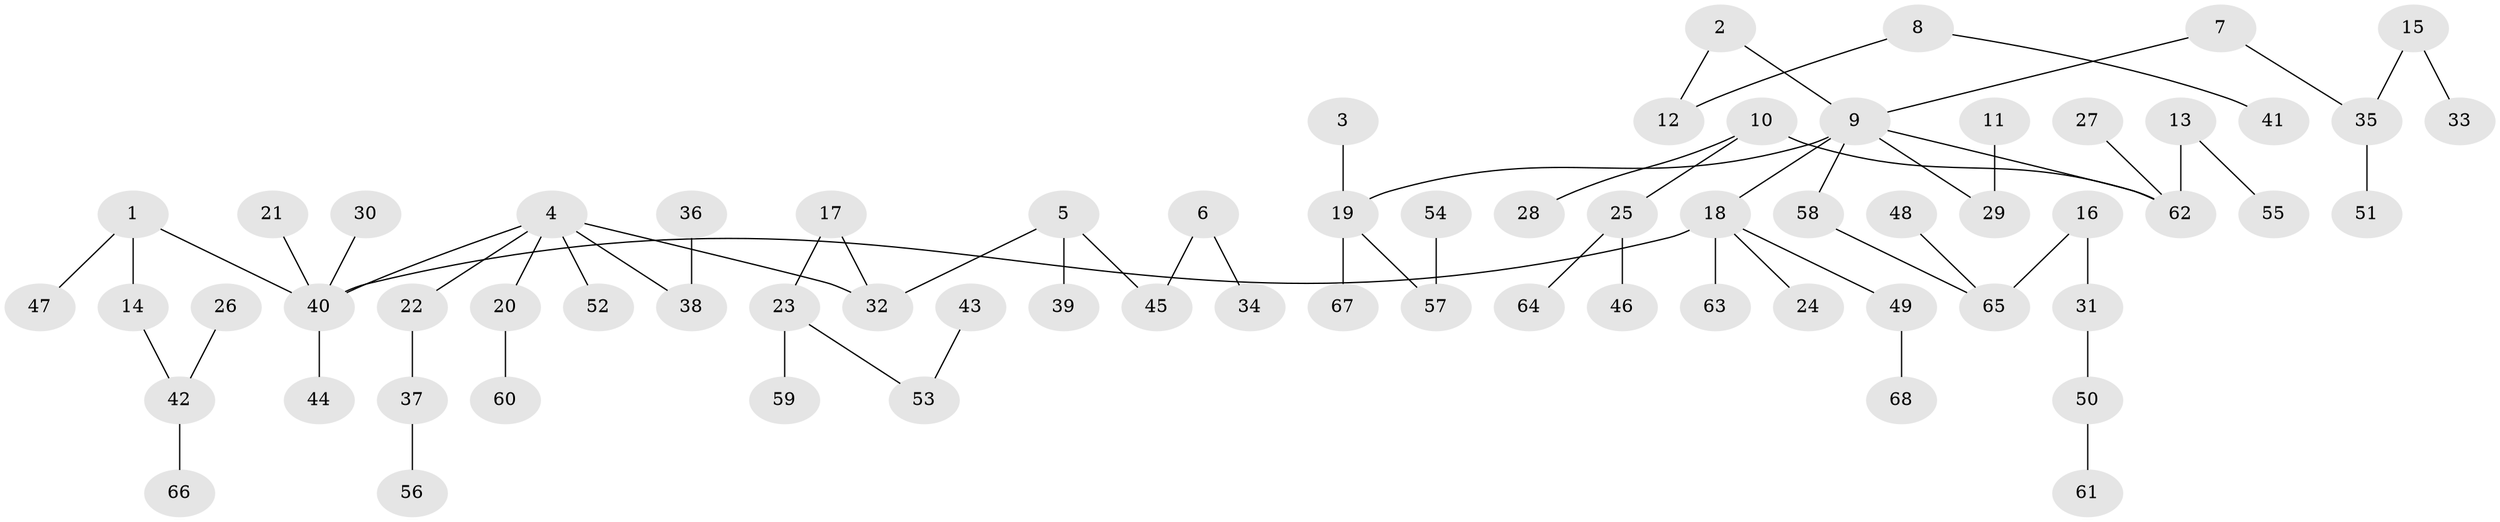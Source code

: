 // original degree distribution, {4: 0.044444444444444446, 1: 0.4740740740740741, 8: 0.007407407407407408, 5: 0.037037037037037035, 2: 0.2740740740740741, 7: 0.007407407407407408, 6: 0.007407407407407408, 3: 0.14814814814814814}
// Generated by graph-tools (version 1.1) at 2025/02/03/09/25 03:02:27]
// undirected, 68 vertices, 67 edges
graph export_dot {
graph [start="1"]
  node [color=gray90,style=filled];
  1;
  2;
  3;
  4;
  5;
  6;
  7;
  8;
  9;
  10;
  11;
  12;
  13;
  14;
  15;
  16;
  17;
  18;
  19;
  20;
  21;
  22;
  23;
  24;
  25;
  26;
  27;
  28;
  29;
  30;
  31;
  32;
  33;
  34;
  35;
  36;
  37;
  38;
  39;
  40;
  41;
  42;
  43;
  44;
  45;
  46;
  47;
  48;
  49;
  50;
  51;
  52;
  53;
  54;
  55;
  56;
  57;
  58;
  59;
  60;
  61;
  62;
  63;
  64;
  65;
  66;
  67;
  68;
  1 -- 14 [weight=1.0];
  1 -- 40 [weight=1.0];
  1 -- 47 [weight=1.0];
  2 -- 9 [weight=1.0];
  2 -- 12 [weight=1.0];
  3 -- 19 [weight=1.0];
  4 -- 20 [weight=1.0];
  4 -- 22 [weight=1.0];
  4 -- 32 [weight=1.0];
  4 -- 38 [weight=1.0];
  4 -- 40 [weight=1.0];
  4 -- 52 [weight=1.0];
  5 -- 32 [weight=1.0];
  5 -- 39 [weight=1.0];
  5 -- 45 [weight=1.0];
  6 -- 34 [weight=1.0];
  6 -- 45 [weight=1.0];
  7 -- 9 [weight=1.0];
  7 -- 35 [weight=1.0];
  8 -- 12 [weight=1.0];
  8 -- 41 [weight=1.0];
  9 -- 18 [weight=1.0];
  9 -- 19 [weight=1.0];
  9 -- 29 [weight=1.0];
  9 -- 58 [weight=1.0];
  9 -- 62 [weight=1.0];
  10 -- 25 [weight=1.0];
  10 -- 28 [weight=1.0];
  10 -- 62 [weight=1.0];
  11 -- 29 [weight=1.0];
  13 -- 55 [weight=1.0];
  13 -- 62 [weight=1.0];
  14 -- 42 [weight=1.0];
  15 -- 33 [weight=1.0];
  15 -- 35 [weight=1.0];
  16 -- 31 [weight=1.0];
  16 -- 65 [weight=1.0];
  17 -- 23 [weight=1.0];
  17 -- 32 [weight=1.0];
  18 -- 24 [weight=1.0];
  18 -- 40 [weight=1.0];
  18 -- 49 [weight=1.0];
  18 -- 63 [weight=1.0];
  19 -- 57 [weight=1.0];
  19 -- 67 [weight=1.0];
  20 -- 60 [weight=1.0];
  21 -- 40 [weight=1.0];
  22 -- 37 [weight=1.0];
  23 -- 53 [weight=1.0];
  23 -- 59 [weight=1.0];
  25 -- 46 [weight=1.0];
  25 -- 64 [weight=1.0];
  26 -- 42 [weight=1.0];
  27 -- 62 [weight=1.0];
  30 -- 40 [weight=1.0];
  31 -- 50 [weight=1.0];
  35 -- 51 [weight=1.0];
  36 -- 38 [weight=1.0];
  37 -- 56 [weight=1.0];
  40 -- 44 [weight=1.0];
  42 -- 66 [weight=1.0];
  43 -- 53 [weight=1.0];
  48 -- 65 [weight=1.0];
  49 -- 68 [weight=1.0];
  50 -- 61 [weight=1.0];
  54 -- 57 [weight=1.0];
  58 -- 65 [weight=1.0];
}
